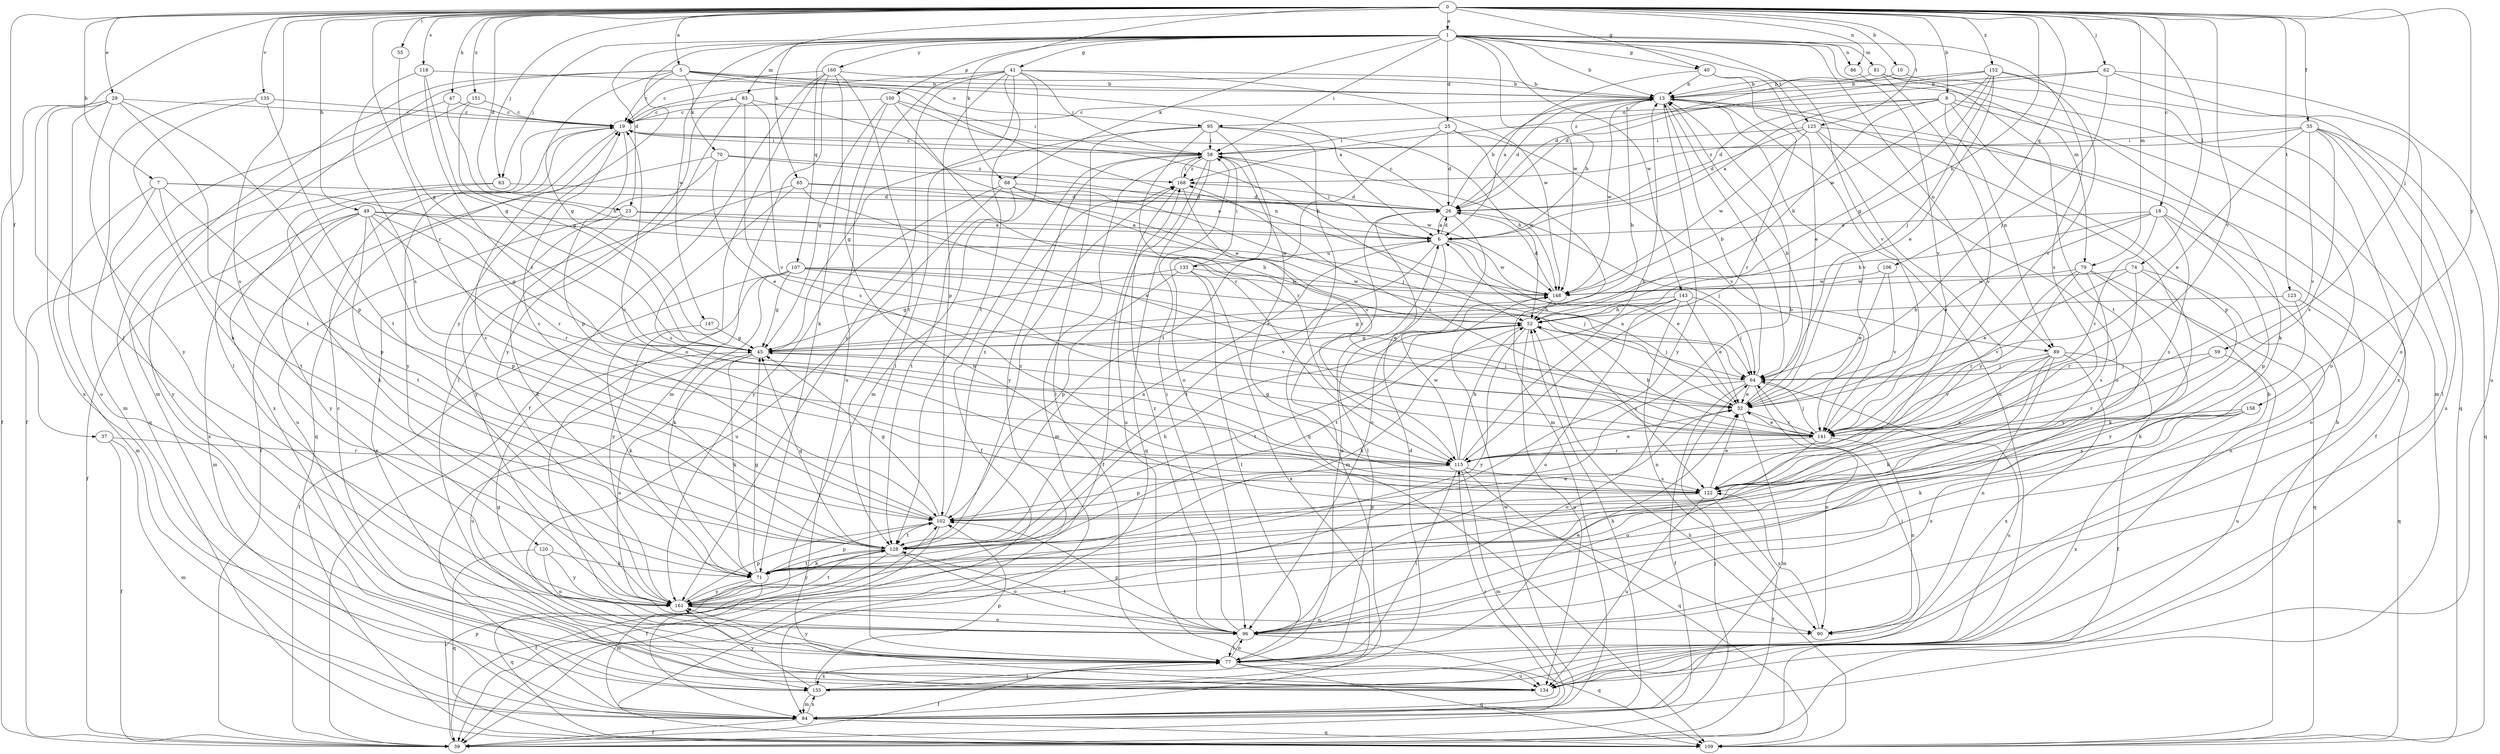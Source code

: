 strict digraph  {
0;
1;
5;
6;
7;
8;
10;
13;
18;
19;
23;
25;
26;
29;
32;
35;
37;
39;
40;
41;
45;
47;
49;
52;
55;
58;
59;
62;
63;
64;
65;
68;
70;
71;
74;
77;
79;
81;
83;
84;
86;
89;
90;
95;
96;
100;
102;
106;
107;
109;
115;
118;
120;
122;
123;
125;
128;
133;
134;
135;
141;
143;
147;
148;
151;
152;
155;
158;
160;
161;
168;
0 -> 1  [label=a];
0 -> 5  [label=a];
0 -> 7  [label=b];
0 -> 8  [label=b];
0 -> 10  [label=b];
0 -> 18  [label=c];
0 -> 23  [label=d];
0 -> 29  [label=e];
0 -> 35  [label=f];
0 -> 37  [label=f];
0 -> 40  [label=g];
0 -> 47  [label=h];
0 -> 49  [label=h];
0 -> 52  [label=h];
0 -> 55  [label=i];
0 -> 59  [label=j];
0 -> 62  [label=j];
0 -> 63  [label=j];
0 -> 65  [label=k];
0 -> 68  [label=k];
0 -> 74  [label=l];
0 -> 77  [label=l];
0 -> 79  [label=m];
0 -> 86  [label=n];
0 -> 106  [label=q];
0 -> 115  [label=r];
0 -> 118  [label=s];
0 -> 120  [label=s];
0 -> 123  [label=t];
0 -> 125  [label=t];
0 -> 135  [label=v];
0 -> 141  [label=v];
0 -> 151  [label=x];
0 -> 152  [label=x];
0 -> 158  [label=y];
1 -> 13  [label=b];
1 -> 23  [label=d];
1 -> 25  [label=d];
1 -> 40  [label=g];
1 -> 41  [label=g];
1 -> 58  [label=i];
1 -> 63  [label=j];
1 -> 68  [label=k];
1 -> 79  [label=m];
1 -> 81  [label=m];
1 -> 83  [label=m];
1 -> 86  [label=n];
1 -> 89  [label=n];
1 -> 100  [label=p];
1 -> 107  [label=q];
1 -> 122  [label=s];
1 -> 125  [label=t];
1 -> 141  [label=v];
1 -> 143  [label=w];
1 -> 147  [label=w];
1 -> 148  [label=w];
1 -> 160  [label=y];
1 -> 161  [label=y];
5 -> 6  [label=a];
5 -> 13  [label=b];
5 -> 19  [label=c];
5 -> 45  [label=g];
5 -> 70  [label=k];
5 -> 77  [label=l];
5 -> 84  [label=m];
5 -> 89  [label=n];
5 -> 95  [label=o];
6 -> 13  [label=b];
6 -> 26  [label=d];
6 -> 32  [label=e];
6 -> 58  [label=i];
6 -> 77  [label=l];
6 -> 128  [label=t];
6 -> 133  [label=u];
6 -> 148  [label=w];
7 -> 26  [label=d];
7 -> 84  [label=m];
7 -> 102  [label=p];
7 -> 115  [label=r];
7 -> 128  [label=t];
7 -> 161  [label=y];
8 -> 6  [label=a];
8 -> 26  [label=d];
8 -> 52  [label=h];
8 -> 71  [label=k];
8 -> 89  [label=n];
8 -> 95  [label=o];
8 -> 96  [label=o];
8 -> 102  [label=p];
10 -> 13  [label=b];
10 -> 26  [label=d];
10 -> 155  [label=x];
13 -> 19  [label=c];
13 -> 26  [label=d];
13 -> 64  [label=j];
13 -> 134  [label=u];
13 -> 141  [label=v];
13 -> 148  [label=w];
13 -> 161  [label=y];
18 -> 6  [label=a];
18 -> 32  [label=e];
18 -> 52  [label=h];
18 -> 96  [label=o];
18 -> 102  [label=p];
18 -> 122  [label=s];
18 -> 141  [label=v];
19 -> 58  [label=i];
19 -> 102  [label=p];
19 -> 109  [label=q];
19 -> 155  [label=x];
19 -> 161  [label=y];
23 -> 6  [label=a];
23 -> 52  [label=h];
23 -> 71  [label=k];
23 -> 155  [label=x];
25 -> 26  [label=d];
25 -> 58  [label=i];
25 -> 84  [label=m];
25 -> 128  [label=t];
25 -> 141  [label=v];
26 -> 6  [label=a];
26 -> 13  [label=b];
26 -> 19  [label=c];
26 -> 64  [label=j];
26 -> 84  [label=m];
26 -> 96  [label=o];
29 -> 19  [label=c];
29 -> 39  [label=f];
29 -> 102  [label=p];
29 -> 128  [label=t];
29 -> 134  [label=u];
29 -> 155  [label=x];
29 -> 161  [label=y];
32 -> 6  [label=a];
32 -> 13  [label=b];
32 -> 84  [label=m];
32 -> 141  [label=v];
35 -> 32  [label=e];
35 -> 58  [label=i];
35 -> 77  [label=l];
35 -> 109  [label=q];
35 -> 122  [label=s];
35 -> 134  [label=u];
35 -> 141  [label=v];
35 -> 168  [label=z];
37 -> 39  [label=f];
37 -> 84  [label=m];
37 -> 115  [label=r];
39 -> 64  [label=j];
39 -> 102  [label=p];
40 -> 6  [label=a];
40 -> 13  [label=b];
40 -> 32  [label=e];
40 -> 115  [label=r];
41 -> 13  [label=b];
41 -> 19  [label=c];
41 -> 58  [label=i];
41 -> 77  [label=l];
41 -> 84  [label=m];
41 -> 102  [label=p];
41 -> 128  [label=t];
41 -> 134  [label=u];
41 -> 148  [label=w];
41 -> 161  [label=y];
45 -> 13  [label=b];
45 -> 64  [label=j];
45 -> 71  [label=k];
45 -> 96  [label=o];
45 -> 134  [label=u];
47 -> 19  [label=c];
47 -> 39  [label=f];
47 -> 52  [label=h];
49 -> 6  [label=a];
49 -> 39  [label=f];
49 -> 45  [label=g];
49 -> 84  [label=m];
49 -> 102  [label=p];
49 -> 115  [label=r];
49 -> 128  [label=t];
49 -> 148  [label=w];
49 -> 161  [label=y];
52 -> 45  [label=g];
52 -> 64  [label=j];
52 -> 71  [label=k];
52 -> 122  [label=s];
52 -> 128  [label=t];
52 -> 134  [label=u];
52 -> 161  [label=y];
55 -> 45  [label=g];
58 -> 19  [label=c];
58 -> 39  [label=f];
58 -> 84  [label=m];
58 -> 109  [label=q];
58 -> 122  [label=s];
58 -> 134  [label=u];
58 -> 148  [label=w];
58 -> 161  [label=y];
58 -> 168  [label=z];
59 -> 64  [label=j];
59 -> 115  [label=r];
59 -> 134  [label=u];
62 -> 13  [label=b];
62 -> 64  [label=j];
62 -> 96  [label=o];
62 -> 134  [label=u];
62 -> 168  [label=z];
63 -> 26  [label=d];
63 -> 71  [label=k];
63 -> 155  [label=x];
64 -> 13  [label=b];
64 -> 32  [label=e];
64 -> 39  [label=f];
64 -> 90  [label=n];
64 -> 96  [label=o];
64 -> 134  [label=u];
65 -> 6  [label=a];
65 -> 26  [label=d];
65 -> 32  [label=e];
65 -> 122  [label=s];
65 -> 161  [label=y];
68 -> 26  [label=d];
68 -> 64  [label=j];
68 -> 128  [label=t];
68 -> 134  [label=u];
68 -> 141  [label=v];
68 -> 161  [label=y];
70 -> 32  [label=e];
70 -> 39  [label=f];
70 -> 134  [label=u];
70 -> 148  [label=w];
70 -> 168  [label=z];
71 -> 45  [label=g];
71 -> 84  [label=m];
71 -> 102  [label=p];
71 -> 109  [label=q];
71 -> 128  [label=t];
71 -> 161  [label=y];
74 -> 32  [label=e];
74 -> 71  [label=k];
74 -> 90  [label=n];
74 -> 115  [label=r];
74 -> 148  [label=w];
77 -> 6  [label=a];
77 -> 32  [label=e];
77 -> 39  [label=f];
77 -> 45  [label=g];
77 -> 64  [label=j];
77 -> 96  [label=o];
77 -> 109  [label=q];
77 -> 134  [label=u];
77 -> 155  [label=x];
77 -> 161  [label=y];
79 -> 109  [label=q];
79 -> 115  [label=r];
79 -> 122  [label=s];
79 -> 141  [label=v];
79 -> 148  [label=w];
79 -> 161  [label=y];
81 -> 13  [label=b];
81 -> 84  [label=m];
81 -> 122  [label=s];
81 -> 128  [label=t];
83 -> 19  [label=c];
83 -> 32  [label=e];
83 -> 77  [label=l];
83 -> 122  [label=s];
83 -> 141  [label=v];
83 -> 161  [label=y];
84 -> 39  [label=f];
84 -> 52  [label=h];
84 -> 109  [label=q];
84 -> 115  [label=r];
84 -> 148  [label=w];
84 -> 155  [label=x];
86 -> 141  [label=v];
89 -> 39  [label=f];
89 -> 64  [label=j];
89 -> 71  [label=k];
89 -> 90  [label=n];
89 -> 122  [label=s];
89 -> 141  [label=v];
89 -> 155  [label=x];
90 -> 122  [label=s];
95 -> 45  [label=g];
95 -> 52  [label=h];
95 -> 58  [label=i];
95 -> 77  [label=l];
95 -> 96  [label=o];
95 -> 109  [label=q];
95 -> 115  [label=r];
96 -> 58  [label=i];
96 -> 77  [label=l];
96 -> 102  [label=p];
96 -> 109  [label=q];
96 -> 128  [label=t];
96 -> 168  [label=z];
100 -> 19  [label=c];
100 -> 45  [label=g];
100 -> 52  [label=h];
100 -> 58  [label=i];
100 -> 90  [label=n];
100 -> 115  [label=r];
102 -> 13  [label=b];
102 -> 19  [label=c];
102 -> 39  [label=f];
102 -> 45  [label=g];
102 -> 128  [label=t];
102 -> 168  [label=z];
106 -> 32  [label=e];
106 -> 141  [label=v];
106 -> 148  [label=w];
107 -> 32  [label=e];
107 -> 39  [label=f];
107 -> 45  [label=g];
107 -> 64  [label=j];
107 -> 71  [label=k];
107 -> 141  [label=v];
107 -> 148  [label=w];
107 -> 161  [label=y];
109 -> 13  [label=b];
109 -> 52  [label=h];
115 -> 13  [label=b];
115 -> 32  [label=e];
115 -> 52  [label=h];
115 -> 77  [label=l];
115 -> 84  [label=m];
115 -> 102  [label=p];
115 -> 109  [label=q];
115 -> 122  [label=s];
115 -> 148  [label=w];
118 -> 13  [label=b];
118 -> 45  [label=g];
118 -> 115  [label=r];
118 -> 122  [label=s];
120 -> 71  [label=k];
120 -> 96  [label=o];
120 -> 109  [label=q];
120 -> 161  [label=y];
122 -> 19  [label=c];
122 -> 32  [label=e];
122 -> 39  [label=f];
122 -> 102  [label=p];
122 -> 134  [label=u];
123 -> 52  [label=h];
123 -> 71  [label=k];
123 -> 109  [label=q];
125 -> 26  [label=d];
125 -> 39  [label=f];
125 -> 58  [label=i];
125 -> 96  [label=o];
125 -> 148  [label=w];
125 -> 161  [label=y];
128 -> 6  [label=a];
128 -> 19  [label=c];
128 -> 32  [label=e];
128 -> 39  [label=f];
128 -> 45  [label=g];
128 -> 52  [label=h];
128 -> 71  [label=k];
128 -> 96  [label=o];
128 -> 161  [label=y];
128 -> 168  [label=z];
133 -> 45  [label=g];
133 -> 58  [label=i];
133 -> 77  [label=l];
133 -> 102  [label=p];
133 -> 148  [label=w];
133 -> 155  [label=x];
134 -> 13  [label=b];
134 -> 19  [label=c];
135 -> 19  [label=c];
135 -> 71  [label=k];
135 -> 84  [label=m];
135 -> 128  [label=t];
141 -> 32  [label=e];
141 -> 45  [label=g];
141 -> 52  [label=h];
141 -> 64  [label=j];
141 -> 90  [label=n];
141 -> 96  [label=o];
141 -> 115  [label=r];
141 -> 168  [label=z];
143 -> 32  [label=e];
143 -> 45  [label=g];
143 -> 52  [label=h];
143 -> 64  [label=j];
143 -> 90  [label=n];
143 -> 96  [label=o];
143 -> 128  [label=t];
147 -> 45  [label=g];
147 -> 71  [label=k];
148 -> 26  [label=d];
148 -> 52  [label=h];
151 -> 19  [label=c];
151 -> 45  [label=g];
151 -> 109  [label=q];
152 -> 13  [label=b];
152 -> 26  [label=d];
152 -> 32  [label=e];
152 -> 45  [label=g];
152 -> 64  [label=j];
152 -> 109  [label=q];
152 -> 141  [label=v];
152 -> 148  [label=w];
155 -> 26  [label=d];
155 -> 77  [label=l];
155 -> 84  [label=m];
155 -> 102  [label=p];
155 -> 161  [label=y];
158 -> 71  [label=k];
158 -> 96  [label=o];
158 -> 122  [label=s];
158 -> 141  [label=v];
158 -> 155  [label=x];
160 -> 13  [label=b];
160 -> 19  [label=c];
160 -> 39  [label=f];
160 -> 71  [label=k];
160 -> 84  [label=m];
160 -> 96  [label=o];
160 -> 128  [label=t];
161 -> 90  [label=n];
161 -> 96  [label=o];
161 -> 102  [label=p];
161 -> 128  [label=t];
168 -> 26  [label=d];
168 -> 39  [label=f];
168 -> 58  [label=i];
168 -> 115  [label=r];
}
